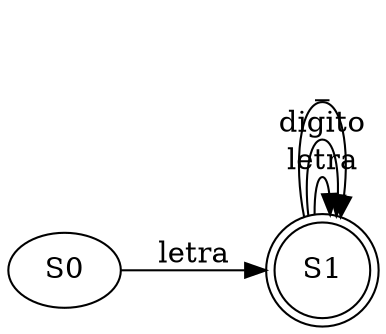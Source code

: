 digraph G {
	rankdir=LR
	S0 -> S1 [label="letra"]	S1 [shape="doublecircle"]	S1 -> S1 [label="letra"]	S1 -> S1 [label="digito"]	S1 -> S1 [label="_"]
}